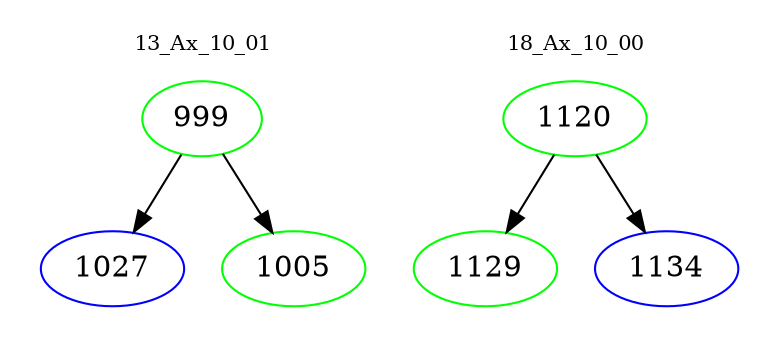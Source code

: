digraph{
subgraph cluster_0 {
color = white
label = "13_Ax_10_01";
fontsize=10;
T0_999 [label="999", color="green"]
T0_999 -> T0_1027 [color="black"]
T0_1027 [label="1027", color="blue"]
T0_999 -> T0_1005 [color="black"]
T0_1005 [label="1005", color="green"]
}
subgraph cluster_1 {
color = white
label = "18_Ax_10_00";
fontsize=10;
T1_1120 [label="1120", color="green"]
T1_1120 -> T1_1129 [color="black"]
T1_1129 [label="1129", color="green"]
T1_1120 -> T1_1134 [color="black"]
T1_1134 [label="1134", color="blue"]
}
}
